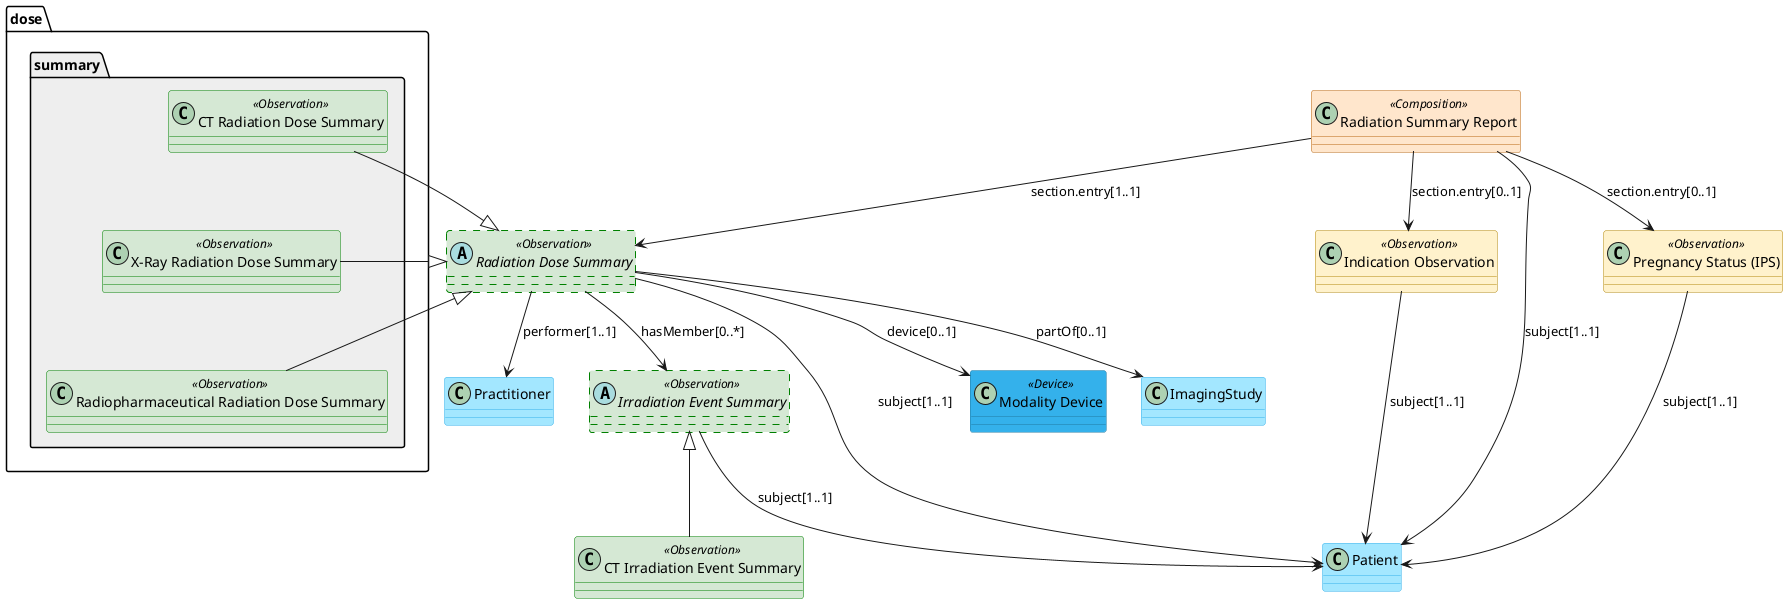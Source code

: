 @startuml archi
class "Radiation Summary Report" as RSR <<Composition>> #ffe6cc ##b86611
abstract class "Radiation Dose Summary" as DoseSummary <<Observation>> #d5e8d4 ##[dashed]green 
class "Pregnancy Status (IPS)" as PregnancyStatus <<Observation>> #fff2cc ##b3880c
class "Indication Observation" as Indication <<Observation>> #fff2cc ##b3880c
class "Modality Device" as Modality <<Device>> #34b1eb ##217aa3
abstract class "Irradiation Event Summary" as IrradiationEvent <<Observation>> #d5e8d4 ##[dashed]green 
class "CT Irradiation Event Summary" as CTIrradiationEvent <<Observation>> #d5e8d4 ##green
class "ImagingStudy" as ImagingStudy #a3e7ff ##34b1eb
class "Patient" as Patient #a3e7ff ##34b1eb
class "Practitioner" as Practitioner #a3e7ff ##34b1eb
namespace dose.summary #EEEEEE { 
   class "CT Radiation Dose Summary" as CTDoseSummary <<Observation>> #d5e8d4 ##green
   class "X-Ray Radiation Dose Summary"  as XRayDoseSummary <<Observation>> #d5e8d4 ##green
   class "Radiopharmaceutical Radiation Dose Summary"  as NMDoseSummary <<Observation>> #d5e8d4 ##green
   .DoseSummary <|-- CTDoseSummary
   .DoseSummary <|-- XRayDoseSummary
   .DoseSummary <|-- NMDoseSummary
   CTDoseSummary  -[hidden]down-> .Modality
   CTDoseSummary  -[hidden]down-> .ImagingStudy
   CTDoseSummary  -[hidden]down-> .Practitioner
   CTDoseSummary  -[hidden]down-> .Patient
   CTDoseSummary  -[hidden]down-> XRayDoseSummary
   XRayDoseSummary -[hidden]down-> NMDoseSummary
   CTDoseSummary -[hidden]down-> .DoseSummary
   NMDoseSummary -[hidden]down-> .DoseSummary
   XRayDoseSummary-[hidden]down-> .DoseSummary
}

IrradiationEvent <|-- CTIrradiationEvent
DoseSummary   -down-> Patient : subject[1..1]
DoseSummary   -down-> Practitioner : performer[1..1]
DoseSummary   -down-> ImagingStudy : partOf[0..1]
DoseSummary   -down-> IrradiationEvent : hasMember[0..*]
DoseSummary   -down-> Modality : device[0..1]
IrradiationEvent  -down-> Patient : subject[1..1]
PregnancyStatus  -down-> Patient : subject[1..1]
Indication  -down-> Patient : subject[1..1]
RSR -down-> Patient : subject[1..1]
RSR  -down-> DoseSummary  : section.entry[1..1]
RSR  -[hidden]left-> dose.summary.CTDoseSummary
RSR  -down-> PregnancyStatus : section.entry[0..1]
RSR  -down-> Indication : section.entry[0..1]
@enduml